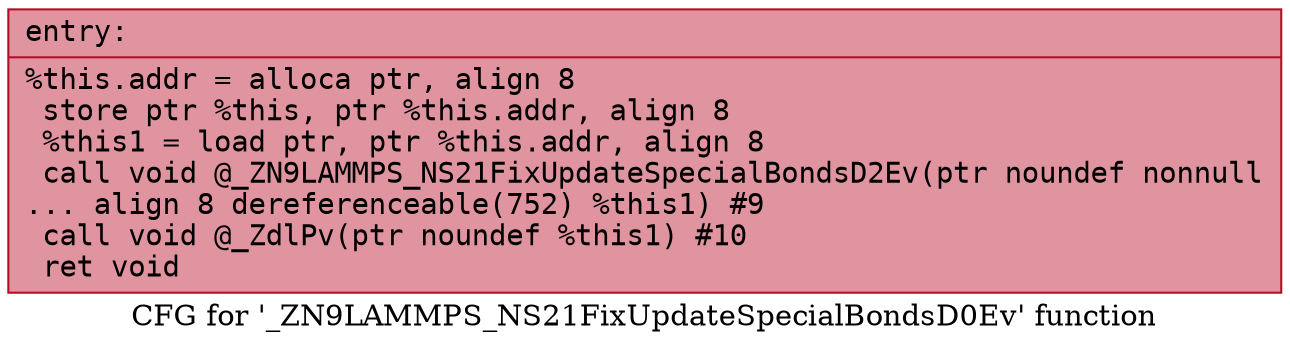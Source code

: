 digraph "CFG for '_ZN9LAMMPS_NS21FixUpdateSpecialBondsD0Ev' function" {
	label="CFG for '_ZN9LAMMPS_NS21FixUpdateSpecialBondsD0Ev' function";

	Node0x55c954ef9bb0 [shape=record,color="#b70d28ff", style=filled, fillcolor="#b70d2870" fontname="Courier",label="{entry:\l|  %this.addr = alloca ptr, align 8\l  store ptr %this, ptr %this.addr, align 8\l  %this1 = load ptr, ptr %this.addr, align 8\l  call void @_ZN9LAMMPS_NS21FixUpdateSpecialBondsD2Ev(ptr noundef nonnull\l... align 8 dereferenceable(752) %this1) #9\l  call void @_ZdlPv(ptr noundef %this1) #10\l  ret void\l}"];
}
